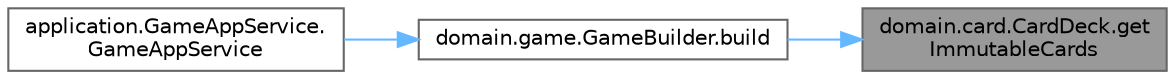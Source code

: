 digraph "domain.card.CardDeck.getImmutableCards"
{
 // LATEX_PDF_SIZE
  bgcolor="transparent";
  edge [fontname=Helvetica,fontsize=10,labelfontname=Helvetica,labelfontsize=10];
  node [fontname=Helvetica,fontsize=10,shape=box,height=0.2,width=0.4];
  rankdir="RL";
  Node1 [id="Node000001",label="domain.card.CardDeck.get\lImmutableCards",height=0.2,width=0.4,color="gray40", fillcolor="grey60", style="filled", fontcolor="black",tooltip=" "];
  Node1 -> Node2 [id="edge1_Node000001_Node000002",dir="back",color="steelblue1",style="solid",tooltip=" "];
  Node2 [id="Node000002",label="domain.game.GameBuilder.build",height=0.2,width=0.4,color="grey40", fillcolor="white", style="filled",URL="$classdomain_1_1game_1_1_game_builder.html#aefa110217a8656c9d805614ff4ed6f33",tooltip="Construye una instancia del juego con los jugadores y mazo configurados."];
  Node2 -> Node3 [id="edge2_Node000002_Node000003",dir="back",color="steelblue1",style="solid",tooltip=" "];
  Node3 [id="Node000003",label="application.GameAppService.\lGameAppService",height=0.2,width=0.4,color="grey40", fillcolor="white", style="filled",URL="$classapplication_1_1_game_app_service.html#a5182f4403db57416b140a09082286704",tooltip="Construye un nuevo GameAppService e inicializa un juego con jugadores predeterminados."];
}
